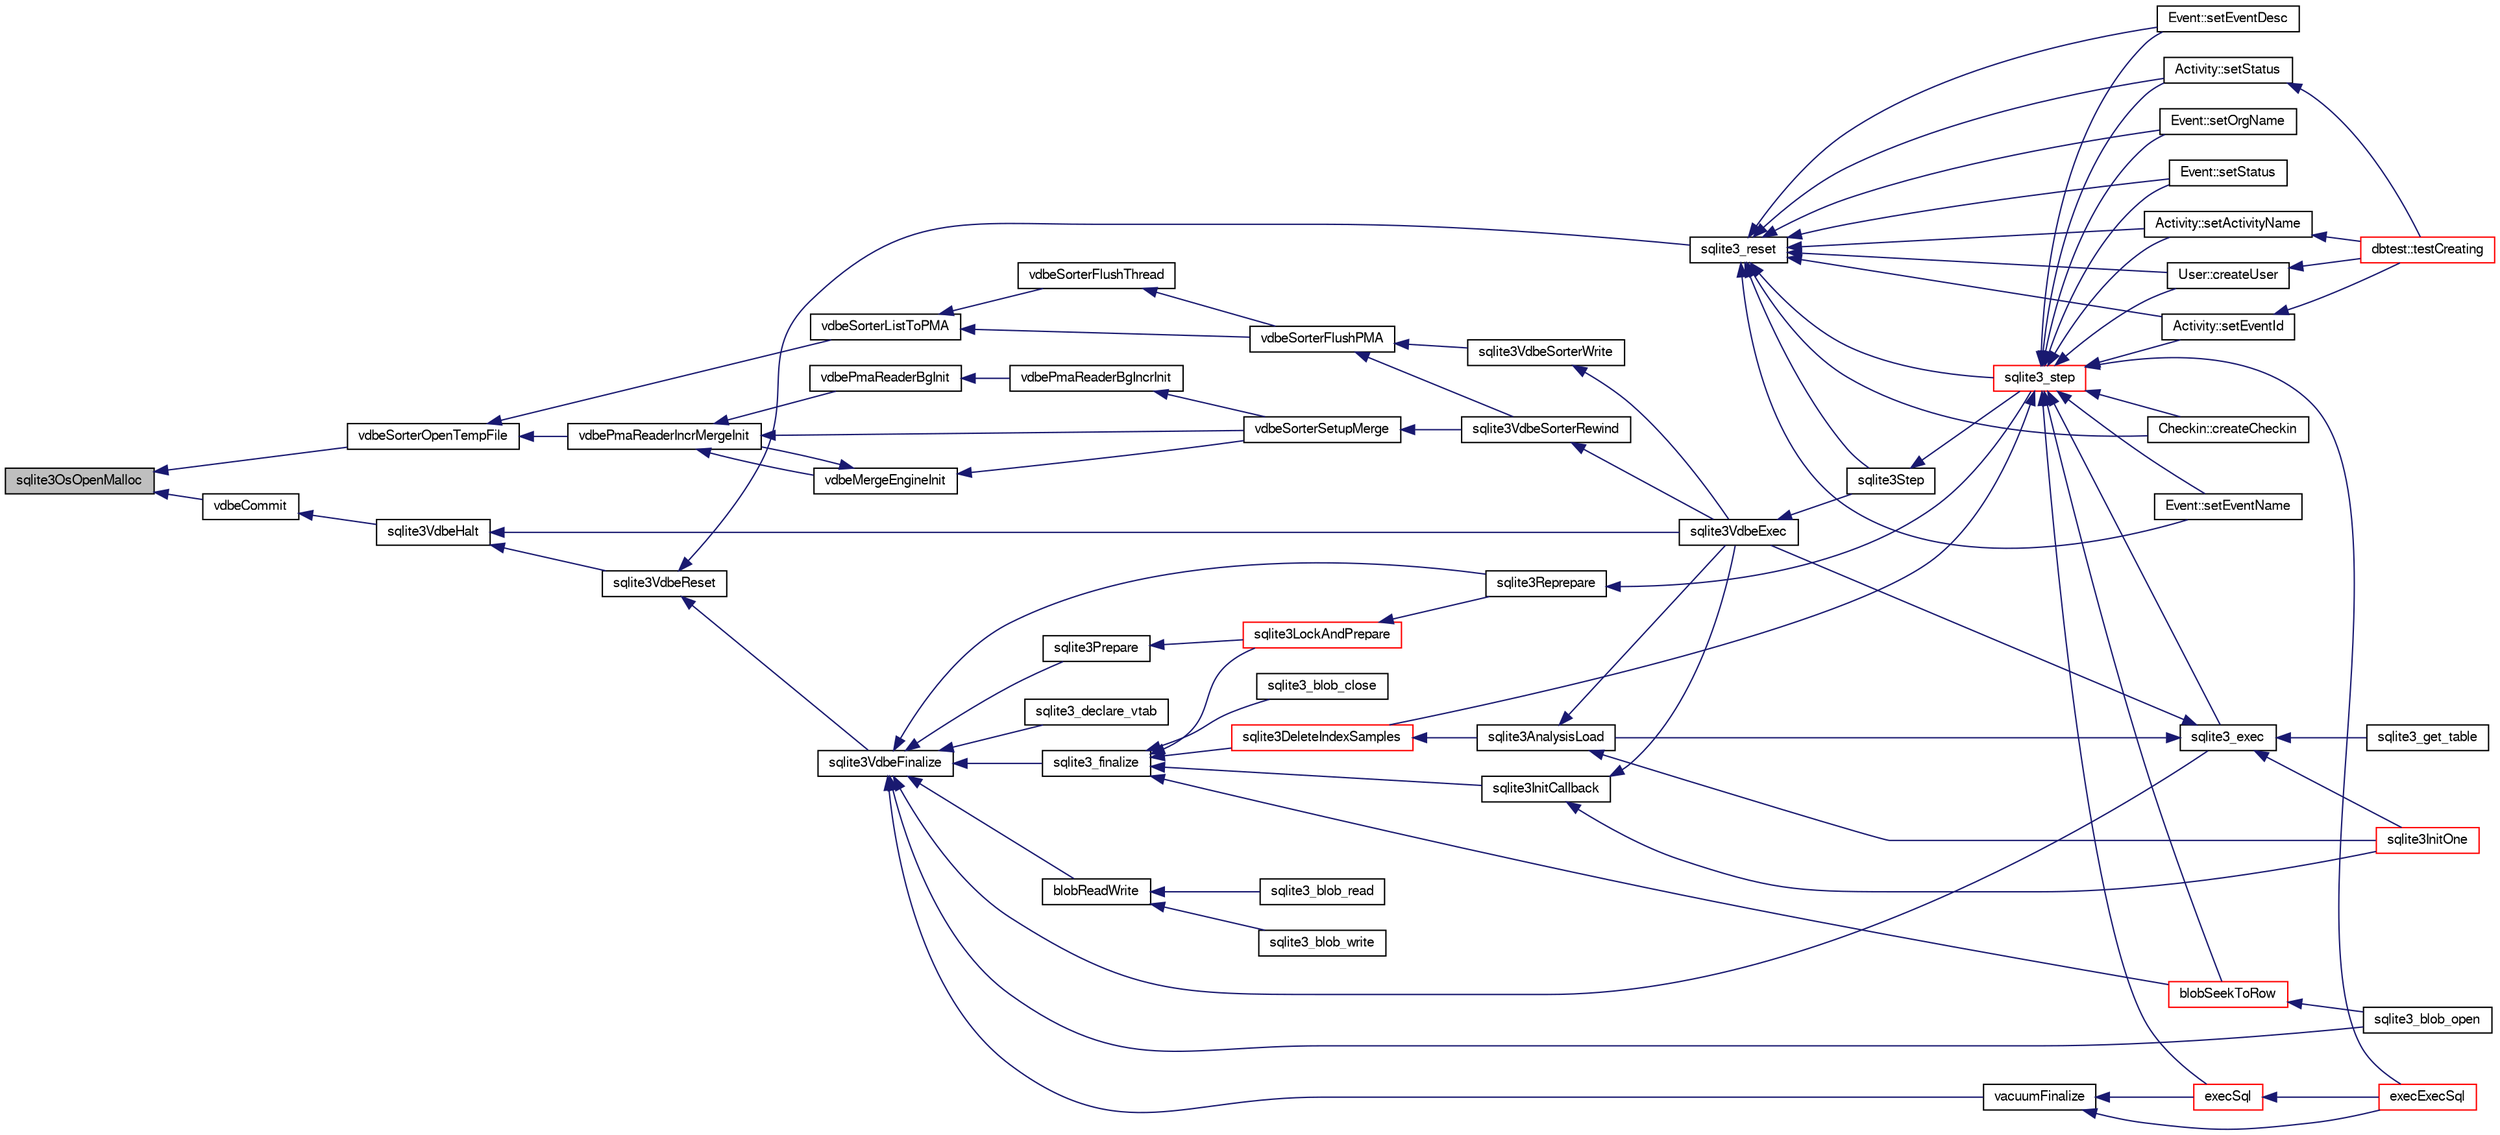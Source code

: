 digraph "sqlite3OsOpenMalloc"
{
  edge [fontname="FreeSans",fontsize="10",labelfontname="FreeSans",labelfontsize="10"];
  node [fontname="FreeSans",fontsize="10",shape=record];
  rankdir="LR";
  Node615475 [label="sqlite3OsOpenMalloc",height=0.2,width=0.4,color="black", fillcolor="grey75", style="filled", fontcolor="black"];
  Node615475 -> Node615476 [dir="back",color="midnightblue",fontsize="10",style="solid",fontname="FreeSans"];
  Node615476 [label="vdbeCommit",height=0.2,width=0.4,color="black", fillcolor="white", style="filled",URL="$sqlite3_8c.html#a5d7f1e0625451b987728f600cfe1b92d"];
  Node615476 -> Node615477 [dir="back",color="midnightblue",fontsize="10",style="solid",fontname="FreeSans"];
  Node615477 [label="sqlite3VdbeHalt",height=0.2,width=0.4,color="black", fillcolor="white", style="filled",URL="$sqlite3_8c.html#a8d1d99703d999190fbc35ecc981cb709"];
  Node615477 -> Node615478 [dir="back",color="midnightblue",fontsize="10",style="solid",fontname="FreeSans"];
  Node615478 [label="sqlite3VdbeReset",height=0.2,width=0.4,color="black", fillcolor="white", style="filled",URL="$sqlite3_8c.html#a315a913742f7267f90d46d41446353b1"];
  Node615478 -> Node615479 [dir="back",color="midnightblue",fontsize="10",style="solid",fontname="FreeSans"];
  Node615479 [label="sqlite3VdbeFinalize",height=0.2,width=0.4,color="black", fillcolor="white", style="filled",URL="$sqlite3_8c.html#af81e0c8d03b71610d3a826469f67bbd4"];
  Node615479 -> Node615480 [dir="back",color="midnightblue",fontsize="10",style="solid",fontname="FreeSans"];
  Node615480 [label="sqlite3_finalize",height=0.2,width=0.4,color="black", fillcolor="white", style="filled",URL="$sqlite3_8h.html#a801195c0f771d40bb4be1e40f3b88945"];
  Node615480 -> Node615481 [dir="back",color="midnightblue",fontsize="10",style="solid",fontname="FreeSans"];
  Node615481 [label="blobSeekToRow",height=0.2,width=0.4,color="red", fillcolor="white", style="filled",URL="$sqlite3_8c.html#afff57e13332b98c8a44a7cebe38962ab"];
  Node615481 -> Node615482 [dir="back",color="midnightblue",fontsize="10",style="solid",fontname="FreeSans"];
  Node615482 [label="sqlite3_blob_open",height=0.2,width=0.4,color="black", fillcolor="white", style="filled",URL="$sqlite3_8h.html#adb8ad839a5bdd62a43785132bc7dd518"];
  Node615480 -> Node615484 [dir="back",color="midnightblue",fontsize="10",style="solid",fontname="FreeSans"];
  Node615484 [label="sqlite3_blob_close",height=0.2,width=0.4,color="black", fillcolor="white", style="filled",URL="$sqlite3_8h.html#a8885ae884821e14e1e4501183c5833d6"];
  Node615480 -> Node615485 [dir="back",color="midnightblue",fontsize="10",style="solid",fontname="FreeSans"];
  Node615485 [label="sqlite3DeleteIndexSamples",height=0.2,width=0.4,color="red", fillcolor="white", style="filled",URL="$sqlite3_8c.html#aaeda0302fbf61397ec009f65bed047ef"];
  Node615485 -> Node615486 [dir="back",color="midnightblue",fontsize="10",style="solid",fontname="FreeSans"];
  Node615486 [label="sqlite3AnalysisLoad",height=0.2,width=0.4,color="black", fillcolor="white", style="filled",URL="$sqlite3_8c.html#a48a2301c27e1d3d68708b9b8761b5a01"];
  Node615486 -> Node615487 [dir="back",color="midnightblue",fontsize="10",style="solid",fontname="FreeSans"];
  Node615487 [label="sqlite3VdbeExec",height=0.2,width=0.4,color="black", fillcolor="white", style="filled",URL="$sqlite3_8c.html#a8ce40a614bdc56719c4d642b1e4dfb21"];
  Node615487 -> Node615488 [dir="back",color="midnightblue",fontsize="10",style="solid",fontname="FreeSans"];
  Node615488 [label="sqlite3Step",height=0.2,width=0.4,color="black", fillcolor="white", style="filled",URL="$sqlite3_8c.html#a3f2872e873e2758a4beedad1d5113554"];
  Node615488 -> Node615489 [dir="back",color="midnightblue",fontsize="10",style="solid",fontname="FreeSans"];
  Node615489 [label="sqlite3_step",height=0.2,width=0.4,color="red", fillcolor="white", style="filled",URL="$sqlite3_8h.html#ac1e491ce36b7471eb28387f7d3c74334"];
  Node615489 -> Node615495 [dir="back",color="midnightblue",fontsize="10",style="solid",fontname="FreeSans"];
  Node615495 [label="Activity::setEventId",height=0.2,width=0.4,color="black", fillcolor="white", style="filled",URL="$classActivity.html#adb1d0fd0d08f473e068f0a4086bfa9ca"];
  Node615495 -> Node615491 [dir="back",color="midnightblue",fontsize="10",style="solid",fontname="FreeSans"];
  Node615491 [label="dbtest::testCreating",height=0.2,width=0.4,color="red", fillcolor="white", style="filled",URL="$classdbtest.html#a8193e88a7df657069c8a6bd09c8243b7"];
  Node615489 -> Node615496 [dir="back",color="midnightblue",fontsize="10",style="solid",fontname="FreeSans"];
  Node615496 [label="Activity::setActivityName",height=0.2,width=0.4,color="black", fillcolor="white", style="filled",URL="$classActivity.html#a62dc3737b33915a36086f9dd26d16a81"];
  Node615496 -> Node615491 [dir="back",color="midnightblue",fontsize="10",style="solid",fontname="FreeSans"];
  Node615489 -> Node615497 [dir="back",color="midnightblue",fontsize="10",style="solid",fontname="FreeSans"];
  Node615497 [label="Activity::setStatus",height=0.2,width=0.4,color="black", fillcolor="white", style="filled",URL="$classActivity.html#af618135a7738f4d2a7ee147a8ef912ea"];
  Node615497 -> Node615491 [dir="back",color="midnightblue",fontsize="10",style="solid",fontname="FreeSans"];
  Node615489 -> Node615498 [dir="back",color="midnightblue",fontsize="10",style="solid",fontname="FreeSans"];
  Node615498 [label="Checkin::createCheckin",height=0.2,width=0.4,color="black", fillcolor="white", style="filled",URL="$classCheckin.html#a4e40acdf7fff0e607f6de4f24f3a163c"];
  Node615489 -> Node615504 [dir="back",color="midnightblue",fontsize="10",style="solid",fontname="FreeSans"];
  Node615504 [label="Event::setEventName",height=0.2,width=0.4,color="black", fillcolor="white", style="filled",URL="$classEvent.html#a10596b6ca077df05184e30d62b08729d"];
  Node615489 -> Node615505 [dir="back",color="midnightblue",fontsize="10",style="solid",fontname="FreeSans"];
  Node615505 [label="Event::setEventDesc",height=0.2,width=0.4,color="black", fillcolor="white", style="filled",URL="$classEvent.html#ae36b8377dcae792f1c5c4726024c981b"];
  Node615489 -> Node615506 [dir="back",color="midnightblue",fontsize="10",style="solid",fontname="FreeSans"];
  Node615506 [label="Event::setOrgName",height=0.2,width=0.4,color="black", fillcolor="white", style="filled",URL="$classEvent.html#a19aac0f776bd764563a54977656cf680"];
  Node615489 -> Node615507 [dir="back",color="midnightblue",fontsize="10",style="solid",fontname="FreeSans"];
  Node615507 [label="Event::setStatus",height=0.2,width=0.4,color="black", fillcolor="white", style="filled",URL="$classEvent.html#ab0a6b9285af0f4172eb841e2b80f8972"];
  Node615489 -> Node615481 [dir="back",color="midnightblue",fontsize="10",style="solid",fontname="FreeSans"];
  Node615489 -> Node615485 [dir="back",color="midnightblue",fontsize="10",style="solid",fontname="FreeSans"];
  Node615489 -> Node615508 [dir="back",color="midnightblue",fontsize="10",style="solid",fontname="FreeSans"];
  Node615508 [label="sqlite3_exec",height=0.2,width=0.4,color="black", fillcolor="white", style="filled",URL="$sqlite3_8h.html#a97487ec8150e0bcc8fa392ab8f0e24db"];
  Node615508 -> Node615487 [dir="back",color="midnightblue",fontsize="10",style="solid",fontname="FreeSans"];
  Node615508 -> Node615486 [dir="back",color="midnightblue",fontsize="10",style="solid",fontname="FreeSans"];
  Node615508 -> Node615509 [dir="back",color="midnightblue",fontsize="10",style="solid",fontname="FreeSans"];
  Node615509 [label="sqlite3InitOne",height=0.2,width=0.4,color="red", fillcolor="white", style="filled",URL="$sqlite3_8c.html#ac4318b25df65269906b0379251fe9b85"];
  Node615508 -> Node615610 [dir="back",color="midnightblue",fontsize="10",style="solid",fontname="FreeSans"];
  Node615610 [label="sqlite3_get_table",height=0.2,width=0.4,color="black", fillcolor="white", style="filled",URL="$sqlite3_8h.html#a5effeac4e12df57beaa35c5be1f61579"];
  Node615489 -> Node615611 [dir="back",color="midnightblue",fontsize="10",style="solid",fontname="FreeSans"];
  Node615611 [label="execSql",height=0.2,width=0.4,color="red", fillcolor="white", style="filled",URL="$sqlite3_8c.html#a7d16651b98a110662f4c265eff0246cb"];
  Node615611 -> Node615612 [dir="back",color="midnightblue",fontsize="10",style="solid",fontname="FreeSans"];
  Node615612 [label="execExecSql",height=0.2,width=0.4,color="red", fillcolor="white", style="filled",URL="$sqlite3_8c.html#ac1be09a6c047f21133d16378d301e0d4"];
  Node615489 -> Node615612 [dir="back",color="midnightblue",fontsize="10",style="solid",fontname="FreeSans"];
  Node615489 -> Node615614 [dir="back",color="midnightblue",fontsize="10",style="solid",fontname="FreeSans"];
  Node615614 [label="User::createUser",height=0.2,width=0.4,color="black", fillcolor="white", style="filled",URL="$classUser.html#a22ed673939e8cc0a136130b809bba513"];
  Node615614 -> Node615491 [dir="back",color="midnightblue",fontsize="10",style="solid",fontname="FreeSans"];
  Node615486 -> Node615509 [dir="back",color="midnightblue",fontsize="10",style="solid",fontname="FreeSans"];
  Node615480 -> Node615675 [dir="back",color="midnightblue",fontsize="10",style="solid",fontname="FreeSans"];
  Node615675 [label="sqlite3InitCallback",height=0.2,width=0.4,color="black", fillcolor="white", style="filled",URL="$sqlite3_8c.html#a5183ff3c8b5311c7332250013ee018b3"];
  Node615675 -> Node615487 [dir="back",color="midnightblue",fontsize="10",style="solid",fontname="FreeSans"];
  Node615675 -> Node615509 [dir="back",color="midnightblue",fontsize="10",style="solid",fontname="FreeSans"];
  Node615480 -> Node615672 [dir="back",color="midnightblue",fontsize="10",style="solid",fontname="FreeSans"];
  Node615672 [label="sqlite3LockAndPrepare",height=0.2,width=0.4,color="red", fillcolor="white", style="filled",URL="$sqlite3_8c.html#a5db1ec5589aa2b02c6d979211a8789bd"];
  Node615672 -> Node615673 [dir="back",color="midnightblue",fontsize="10",style="solid",fontname="FreeSans"];
  Node615673 [label="sqlite3Reprepare",height=0.2,width=0.4,color="black", fillcolor="white", style="filled",URL="$sqlite3_8c.html#a7e2f7299cc947d07e782f6ac561fa937"];
  Node615673 -> Node615489 [dir="back",color="midnightblue",fontsize="10",style="solid",fontname="FreeSans"];
  Node615479 -> Node615482 [dir="back",color="midnightblue",fontsize="10",style="solid",fontname="FreeSans"];
  Node615479 -> Node615733 [dir="back",color="midnightblue",fontsize="10",style="solid",fontname="FreeSans"];
  Node615733 [label="blobReadWrite",height=0.2,width=0.4,color="black", fillcolor="white", style="filled",URL="$sqlite3_8c.html#a6c1d57e4337ee1b8655215c06dea4046"];
  Node615733 -> Node615734 [dir="back",color="midnightblue",fontsize="10",style="solid",fontname="FreeSans"];
  Node615734 [label="sqlite3_blob_read",height=0.2,width=0.4,color="black", fillcolor="white", style="filled",URL="$sqlite3_8h.html#ae63f397da378931a64a597069ce3532a"];
  Node615733 -> Node615735 [dir="back",color="midnightblue",fontsize="10",style="solid",fontname="FreeSans"];
  Node615735 [label="sqlite3_blob_write",height=0.2,width=0.4,color="black", fillcolor="white", style="filled",URL="$sqlite3_8h.html#a0dd24c2ce4bfd36279ed96e8266b1d87"];
  Node615479 -> Node615508 [dir="back",color="midnightblue",fontsize="10",style="solid",fontname="FreeSans"];
  Node615479 -> Node615671 [dir="back",color="midnightblue",fontsize="10",style="solid",fontname="FreeSans"];
  Node615671 [label="sqlite3Prepare",height=0.2,width=0.4,color="black", fillcolor="white", style="filled",URL="$sqlite3_8c.html#acb25890858d0bf4b12eb7aae569f0c7b"];
  Node615671 -> Node615672 [dir="back",color="midnightblue",fontsize="10",style="solid",fontname="FreeSans"];
  Node615479 -> Node615673 [dir="back",color="midnightblue",fontsize="10",style="solid",fontname="FreeSans"];
  Node615479 -> Node615736 [dir="back",color="midnightblue",fontsize="10",style="solid",fontname="FreeSans"];
  Node615736 [label="vacuumFinalize",height=0.2,width=0.4,color="black", fillcolor="white", style="filled",URL="$sqlite3_8c.html#a632db76c46aca8f067d585295d2ada31"];
  Node615736 -> Node615611 [dir="back",color="midnightblue",fontsize="10",style="solid",fontname="FreeSans"];
  Node615736 -> Node615612 [dir="back",color="midnightblue",fontsize="10",style="solid",fontname="FreeSans"];
  Node615479 -> Node615680 [dir="back",color="midnightblue",fontsize="10",style="solid",fontname="FreeSans"];
  Node615680 [label="sqlite3_declare_vtab",height=0.2,width=0.4,color="black", fillcolor="white", style="filled",URL="$sqlite3_8h.html#a65393c41da76ae1470a7c7f4b4aca600"];
  Node615478 -> Node615737 [dir="back",color="midnightblue",fontsize="10",style="solid",fontname="FreeSans"];
  Node615737 [label="sqlite3_reset",height=0.2,width=0.4,color="black", fillcolor="white", style="filled",URL="$sqlite3_8h.html#a758efebc2e95694959ab0e74b397984c"];
  Node615737 -> Node615495 [dir="back",color="midnightblue",fontsize="10",style="solid",fontname="FreeSans"];
  Node615737 -> Node615496 [dir="back",color="midnightblue",fontsize="10",style="solid",fontname="FreeSans"];
  Node615737 -> Node615497 [dir="back",color="midnightblue",fontsize="10",style="solid",fontname="FreeSans"];
  Node615737 -> Node615498 [dir="back",color="midnightblue",fontsize="10",style="solid",fontname="FreeSans"];
  Node615737 -> Node615504 [dir="back",color="midnightblue",fontsize="10",style="solid",fontname="FreeSans"];
  Node615737 -> Node615505 [dir="back",color="midnightblue",fontsize="10",style="solid",fontname="FreeSans"];
  Node615737 -> Node615506 [dir="back",color="midnightblue",fontsize="10",style="solid",fontname="FreeSans"];
  Node615737 -> Node615507 [dir="back",color="midnightblue",fontsize="10",style="solid",fontname="FreeSans"];
  Node615737 -> Node615488 [dir="back",color="midnightblue",fontsize="10",style="solid",fontname="FreeSans"];
  Node615737 -> Node615489 [dir="back",color="midnightblue",fontsize="10",style="solid",fontname="FreeSans"];
  Node615737 -> Node615614 [dir="back",color="midnightblue",fontsize="10",style="solid",fontname="FreeSans"];
  Node615477 -> Node615487 [dir="back",color="midnightblue",fontsize="10",style="solid",fontname="FreeSans"];
  Node615475 -> Node615738 [dir="back",color="midnightblue",fontsize="10",style="solid",fontname="FreeSans"];
  Node615738 [label="vdbeSorterOpenTempFile",height=0.2,width=0.4,color="black", fillcolor="white", style="filled",URL="$sqlite3_8c.html#a9fd9444b3357460ec17dcd8478ecbcaa"];
  Node615738 -> Node615739 [dir="back",color="midnightblue",fontsize="10",style="solid",fontname="FreeSans"];
  Node615739 [label="vdbeSorterListToPMA",height=0.2,width=0.4,color="black", fillcolor="white", style="filled",URL="$sqlite3_8c.html#af6e1d043f93889ac86724fc534814300"];
  Node615739 -> Node615740 [dir="back",color="midnightblue",fontsize="10",style="solid",fontname="FreeSans"];
  Node615740 [label="vdbeSorterFlushThread",height=0.2,width=0.4,color="black", fillcolor="white", style="filled",URL="$sqlite3_8c.html#ae32035370aac482806760be77ff06325"];
  Node615740 -> Node615741 [dir="back",color="midnightblue",fontsize="10",style="solid",fontname="FreeSans"];
  Node615741 [label="vdbeSorterFlushPMA",height=0.2,width=0.4,color="black", fillcolor="white", style="filled",URL="$sqlite3_8c.html#ada9bb002d01885ef3856a19b12b99151"];
  Node615741 -> Node615742 [dir="back",color="midnightblue",fontsize="10",style="solid",fontname="FreeSans"];
  Node615742 [label="sqlite3VdbeSorterWrite",height=0.2,width=0.4,color="black", fillcolor="white", style="filled",URL="$sqlite3_8c.html#a1285a5dd9fee5078593b3cda07911c39"];
  Node615742 -> Node615487 [dir="back",color="midnightblue",fontsize="10",style="solid",fontname="FreeSans"];
  Node615741 -> Node615743 [dir="back",color="midnightblue",fontsize="10",style="solid",fontname="FreeSans"];
  Node615743 [label="sqlite3VdbeSorterRewind",height=0.2,width=0.4,color="black", fillcolor="white", style="filled",URL="$sqlite3_8c.html#a31677d178ebf96ee6034a05660e1f4bf"];
  Node615743 -> Node615487 [dir="back",color="midnightblue",fontsize="10",style="solid",fontname="FreeSans"];
  Node615739 -> Node615741 [dir="back",color="midnightblue",fontsize="10",style="solid",fontname="FreeSans"];
  Node615738 -> Node615744 [dir="back",color="midnightblue",fontsize="10",style="solid",fontname="FreeSans"];
  Node615744 [label="vdbePmaReaderIncrMergeInit",height=0.2,width=0.4,color="black", fillcolor="white", style="filled",URL="$sqlite3_8c.html#a8174970251c49119bb287029eb1d3aed"];
  Node615744 -> Node615745 [dir="back",color="midnightblue",fontsize="10",style="solid",fontname="FreeSans"];
  Node615745 [label="vdbeMergeEngineInit",height=0.2,width=0.4,color="black", fillcolor="white", style="filled",URL="$sqlite3_8c.html#aa3c8bfc9bbc60c4bc1402369750c8c1f"];
  Node615745 -> Node615744 [dir="back",color="midnightblue",fontsize="10",style="solid",fontname="FreeSans"];
  Node615745 -> Node615746 [dir="back",color="midnightblue",fontsize="10",style="solid",fontname="FreeSans"];
  Node615746 [label="vdbeSorterSetupMerge",height=0.2,width=0.4,color="black", fillcolor="white", style="filled",URL="$sqlite3_8c.html#a82088507aafeedcc04af031f7ea0bbd8"];
  Node615746 -> Node615743 [dir="back",color="midnightblue",fontsize="10",style="solid",fontname="FreeSans"];
  Node615744 -> Node615747 [dir="back",color="midnightblue",fontsize="10",style="solid",fontname="FreeSans"];
  Node615747 [label="vdbePmaReaderBgInit",height=0.2,width=0.4,color="black", fillcolor="white", style="filled",URL="$sqlite3_8c.html#a9b5ba54e987dd6921fce57849ada7006"];
  Node615747 -> Node615748 [dir="back",color="midnightblue",fontsize="10",style="solid",fontname="FreeSans"];
  Node615748 [label="vdbePmaReaderBgIncrInit",height=0.2,width=0.4,color="black", fillcolor="white", style="filled",URL="$sqlite3_8c.html#a6af1891e09d9b5c7fc9fa201cf96d9ab"];
  Node615748 -> Node615746 [dir="back",color="midnightblue",fontsize="10",style="solid",fontname="FreeSans"];
  Node615744 -> Node615746 [dir="back",color="midnightblue",fontsize="10",style="solid",fontname="FreeSans"];
}
